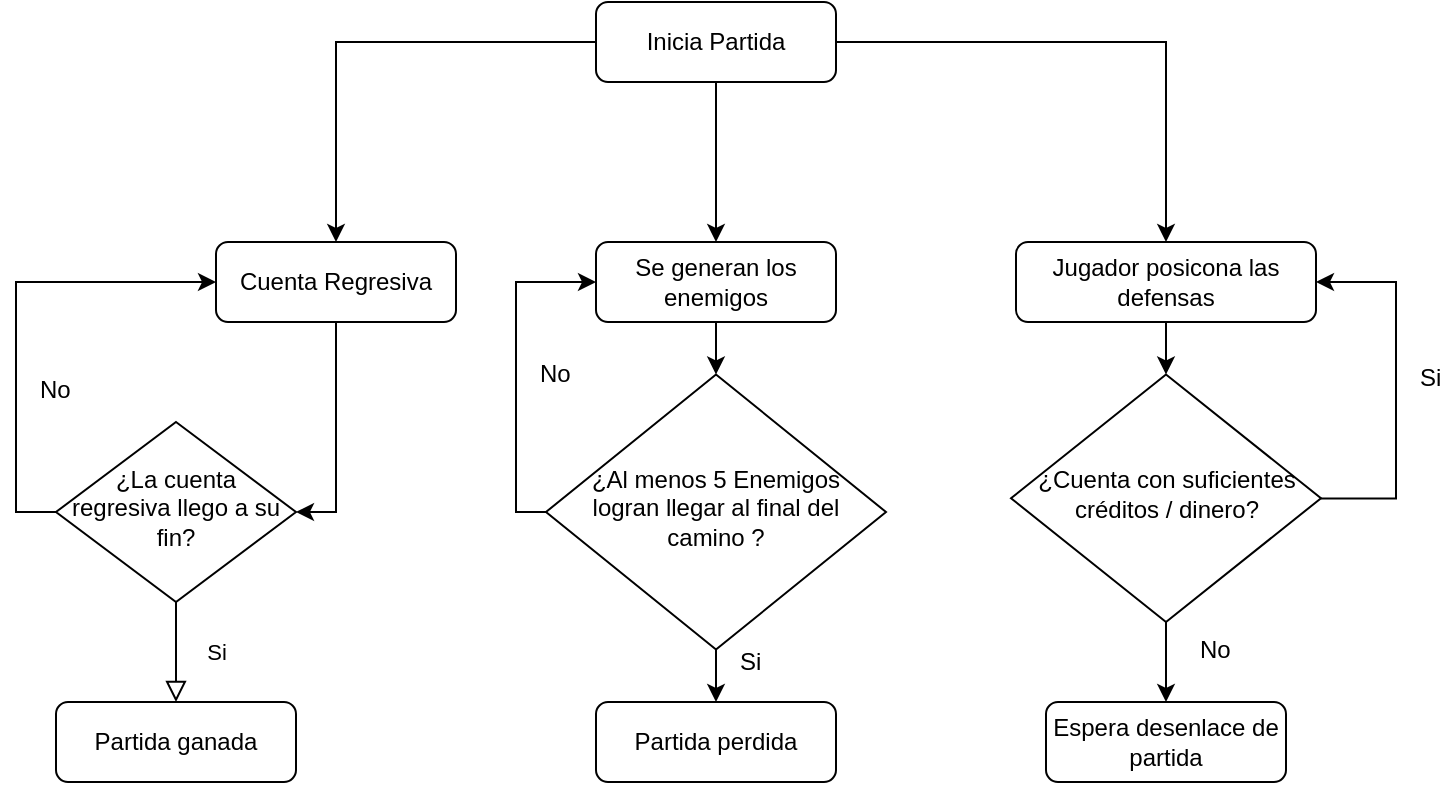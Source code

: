 <mxfile version="18.0.7" type="device"><diagram id="C5RBs43oDa-KdzZeNtuy" name="Page-1"><mxGraphModel dx="1185" dy="588" grid="1" gridSize="10" guides="1" tooltips="1" connect="1" arrows="1" fold="1" page="1" pageScale="1" pageWidth="827" pageHeight="1169" math="0" shadow="0"><root><mxCell id="WIyWlLk6GJQsqaUBKTNV-0"/><mxCell id="WIyWlLk6GJQsqaUBKTNV-1" parent="WIyWlLk6GJQsqaUBKTNV-0"/><mxCell id="D-uHgHjFnmeuKl_qLOex-3" style="edgeStyle=orthogonalEdgeStyle;rounded=0;orthogonalLoop=1;jettySize=auto;html=1;entryX=0.5;entryY=0;entryDx=0;entryDy=0;labelBackgroundColor=none;fontSize=12;" edge="1" parent="WIyWlLk6GJQsqaUBKTNV-1" source="WIyWlLk6GJQsqaUBKTNV-3" target="WIyWlLk6GJQsqaUBKTNV-12"><mxGeometry relative="1" as="geometry"/></mxCell><mxCell id="D-uHgHjFnmeuKl_qLOex-10" style="edgeStyle=orthogonalEdgeStyle;rounded=0;orthogonalLoop=1;jettySize=auto;html=1;exitX=0;exitY=0.5;exitDx=0;exitDy=0;labelBackgroundColor=none;fontSize=8;fontColor=default;" edge="1" parent="WIyWlLk6GJQsqaUBKTNV-1" source="WIyWlLk6GJQsqaUBKTNV-3" target="WIyWlLk6GJQsqaUBKTNV-7"><mxGeometry relative="1" as="geometry"/></mxCell><mxCell id="D-uHgHjFnmeuKl_qLOex-16" style="edgeStyle=orthogonalEdgeStyle;rounded=0;orthogonalLoop=1;jettySize=auto;html=1;labelBackgroundColor=none;fontSize=5;fontColor=default;" edge="1" parent="WIyWlLk6GJQsqaUBKTNV-1" source="WIyWlLk6GJQsqaUBKTNV-3" target="D-uHgHjFnmeuKl_qLOex-14"><mxGeometry relative="1" as="geometry"/></mxCell><mxCell id="WIyWlLk6GJQsqaUBKTNV-3" value="Inicia Partida" style="rounded=1;whiteSpace=wrap;html=1;fontSize=12;glass=0;strokeWidth=1;shadow=0;" parent="WIyWlLk6GJQsqaUBKTNV-1" vertex="1"><mxGeometry x="340" y="90" width="120" height="40" as="geometry"/></mxCell><mxCell id="D-uHgHjFnmeuKl_qLOex-11" style="edgeStyle=orthogonalEdgeStyle;rounded=0;orthogonalLoop=1;jettySize=auto;html=1;exitX=0.5;exitY=1;exitDx=0;exitDy=0;entryX=1;entryY=0.5;entryDx=0;entryDy=0;labelBackgroundColor=none;fontSize=8;fontColor=default;" edge="1" parent="WIyWlLk6GJQsqaUBKTNV-1" source="WIyWlLk6GJQsqaUBKTNV-7" target="WIyWlLk6GJQsqaUBKTNV-10"><mxGeometry relative="1" as="geometry"/></mxCell><mxCell id="WIyWlLk6GJQsqaUBKTNV-7" value="Cuenta Regresiva" style="rounded=1;whiteSpace=wrap;html=1;fontSize=12;glass=0;strokeWidth=1;shadow=0;" parent="WIyWlLk6GJQsqaUBKTNV-1" vertex="1"><mxGeometry x="150" y="210" width="120" height="40" as="geometry"/></mxCell><mxCell id="WIyWlLk6GJQsqaUBKTNV-8" value="Si" style="rounded=0;html=1;jettySize=auto;orthogonalLoop=1;fontSize=11;endArrow=block;endFill=0;endSize=8;strokeWidth=1;shadow=0;labelBackgroundColor=none;edgeStyle=orthogonalEdgeStyle;" parent="WIyWlLk6GJQsqaUBKTNV-1" source="WIyWlLk6GJQsqaUBKTNV-10" target="WIyWlLk6GJQsqaUBKTNV-11" edge="1"><mxGeometry y="20" relative="1" as="geometry"><mxPoint as="offset"/></mxGeometry></mxCell><mxCell id="D-uHgHjFnmeuKl_qLOex-1" value="No" style="edgeStyle=orthogonalEdgeStyle;rounded=0;orthogonalLoop=1;jettySize=auto;html=1;entryX=0;entryY=0.5;entryDx=0;entryDy=0;labelBackgroundColor=none;fontSize=12;align=left;" edge="1" parent="WIyWlLk6GJQsqaUBKTNV-1" source="WIyWlLk6GJQsqaUBKTNV-10" target="WIyWlLk6GJQsqaUBKTNV-7"><mxGeometry x="-0.309" y="-10" relative="1" as="geometry"><Array as="points"><mxPoint x="50" y="345"/><mxPoint x="50" y="230"/></Array><mxPoint as="offset"/></mxGeometry></mxCell><mxCell id="WIyWlLk6GJQsqaUBKTNV-10" value="¿La cuenta regresiva llego a su fin?" style="rhombus;whiteSpace=wrap;html=1;shadow=0;fontFamily=Helvetica;fontSize=12;align=center;strokeWidth=1;spacing=6;spacingTop=-4;" parent="WIyWlLk6GJQsqaUBKTNV-1" vertex="1"><mxGeometry x="70" y="300" width="120" height="90" as="geometry"/></mxCell><mxCell id="WIyWlLk6GJQsqaUBKTNV-11" value="Partida ganada" style="rounded=1;whiteSpace=wrap;html=1;fontSize=12;glass=0;strokeWidth=1;shadow=0;" parent="WIyWlLk6GJQsqaUBKTNV-1" vertex="1"><mxGeometry x="70" y="440" width="120" height="40" as="geometry"/></mxCell><mxCell id="D-uHgHjFnmeuKl_qLOex-8" style="edgeStyle=orthogonalEdgeStyle;rounded=0;orthogonalLoop=1;jettySize=auto;html=1;entryX=0.5;entryY=0;entryDx=0;entryDy=0;labelBackgroundColor=none;fontSize=8;fontColor=default;" edge="1" parent="WIyWlLk6GJQsqaUBKTNV-1" source="WIyWlLk6GJQsqaUBKTNV-12" target="D-uHgHjFnmeuKl_qLOex-7"><mxGeometry relative="1" as="geometry"/></mxCell><mxCell id="WIyWlLk6GJQsqaUBKTNV-12" value="Se generan los enemigos" style="rounded=1;whiteSpace=wrap;html=1;fontSize=12;glass=0;strokeWidth=1;shadow=0;" parent="WIyWlLk6GJQsqaUBKTNV-1" vertex="1"><mxGeometry x="340" y="210" width="120" height="40" as="geometry"/></mxCell><mxCell id="D-uHgHjFnmeuKl_qLOex-9" value="&lt;font style=&quot;font-size: 12px;&quot;&gt;No&lt;br&gt;&lt;/font&gt;" style="edgeStyle=orthogonalEdgeStyle;rounded=0;orthogonalLoop=1;jettySize=auto;html=1;exitX=0;exitY=0.5;exitDx=0;exitDy=0;entryX=0;entryY=0.5;entryDx=0;entryDy=0;labelBackgroundColor=none;fontSize=8;fontColor=default;align=left;" edge="1" parent="WIyWlLk6GJQsqaUBKTNV-1" source="D-uHgHjFnmeuKl_qLOex-7" target="WIyWlLk6GJQsqaUBKTNV-12"><mxGeometry x="-0.006" y="-10" relative="1" as="geometry"><Array as="points"><mxPoint x="300" y="345"/><mxPoint x="300" y="230"/></Array><mxPoint as="offset"/></mxGeometry></mxCell><mxCell id="D-uHgHjFnmeuKl_qLOex-13" value="Si" style="edgeStyle=orthogonalEdgeStyle;rounded=0;orthogonalLoop=1;jettySize=auto;html=1;exitX=0.5;exitY=1;exitDx=0;exitDy=0;entryX=0.5;entryY=0;entryDx=0;entryDy=0;labelBackgroundColor=none;fontSize=12;fontColor=default;align=left;" edge="1" parent="WIyWlLk6GJQsqaUBKTNV-1" source="D-uHgHjFnmeuKl_qLOex-7" target="D-uHgHjFnmeuKl_qLOex-12"><mxGeometry x="-0.524" y="10" relative="1" as="geometry"><mxPoint as="offset"/></mxGeometry></mxCell><mxCell id="D-uHgHjFnmeuKl_qLOex-7" value="&lt;font style=&quot;font-size: 12px;&quot;&gt;¿Al menos 5 Enemigos logran llegar al final del camino ?&lt;/font&gt;" style="rhombus;shadow=0;fontFamily=Helvetica;fontSize=12;align=center;strokeWidth=1;spacing=6;spacingTop=-4;whiteSpace=wrap;verticalAlign=middle;labelBackgroundColor=none;labelBorderColor=none;html=1;fontColor=default;horizontal=1;" vertex="1" parent="WIyWlLk6GJQsqaUBKTNV-1"><mxGeometry x="315" y="276.25" width="170" height="137.5" as="geometry"/></mxCell><mxCell id="D-uHgHjFnmeuKl_qLOex-12" value="Partida perdida" style="rounded=1;whiteSpace=wrap;html=1;fontSize=12;glass=0;strokeWidth=1;shadow=0;" vertex="1" parent="WIyWlLk6GJQsqaUBKTNV-1"><mxGeometry x="340" y="440" width="120" height="40" as="geometry"/></mxCell><mxCell id="D-uHgHjFnmeuKl_qLOex-17" style="edgeStyle=orthogonalEdgeStyle;rounded=0;orthogonalLoop=1;jettySize=auto;html=1;exitX=0.5;exitY=1;exitDx=0;exitDy=0;entryX=0.5;entryY=0;entryDx=0;entryDy=0;labelBackgroundColor=none;fontSize=5;fontColor=default;" edge="1" parent="WIyWlLk6GJQsqaUBKTNV-1" source="D-uHgHjFnmeuKl_qLOex-14" target="D-uHgHjFnmeuKl_qLOex-15"><mxGeometry relative="1" as="geometry"/></mxCell><mxCell id="D-uHgHjFnmeuKl_qLOex-14" value="Jugador posicona las defensas" style="rounded=1;whiteSpace=wrap;html=1;fontSize=12;glass=0;strokeWidth=1;shadow=0;" vertex="1" parent="WIyWlLk6GJQsqaUBKTNV-1"><mxGeometry x="550" y="210" width="150" height="40" as="geometry"/></mxCell><mxCell id="D-uHgHjFnmeuKl_qLOex-18" value="&lt;font style=&quot;font-size: 12px;&quot;&gt;Si&lt;/font&gt;" style="edgeStyle=orthogonalEdgeStyle;rounded=0;orthogonalLoop=1;jettySize=auto;html=1;entryX=1;entryY=0.5;entryDx=0;entryDy=0;labelBackgroundColor=none;fontSize=5;fontColor=default;align=left;" edge="1" parent="WIyWlLk6GJQsqaUBKTNV-1" source="D-uHgHjFnmeuKl_qLOex-15" target="D-uHgHjFnmeuKl_qLOex-14"><mxGeometry x="0.056" y="-10" relative="1" as="geometry"><Array as="points"><mxPoint x="740" y="338"/><mxPoint x="740" y="230"/></Array><mxPoint as="offset"/></mxGeometry></mxCell><mxCell id="D-uHgHjFnmeuKl_qLOex-22" style="edgeStyle=orthogonalEdgeStyle;rounded=0;orthogonalLoop=1;jettySize=auto;html=1;exitX=0.5;exitY=1;exitDx=0;exitDy=0;labelBackgroundColor=none;fontSize=12;fontColor=default;" edge="1" parent="WIyWlLk6GJQsqaUBKTNV-1" source="D-uHgHjFnmeuKl_qLOex-15" target="D-uHgHjFnmeuKl_qLOex-21"><mxGeometry relative="1" as="geometry"/></mxCell><mxCell id="D-uHgHjFnmeuKl_qLOex-23" value="No" style="edgeLabel;html=1;align=left;verticalAlign=middle;resizable=0;points=[];fontSize=12;fontColor=default;" vertex="1" connectable="0" parent="D-uHgHjFnmeuKl_qLOex-22"><mxGeometry x="-0.221" relative="1" as="geometry"><mxPoint x="15" y="-2" as="offset"/></mxGeometry></mxCell><mxCell id="D-uHgHjFnmeuKl_qLOex-15" value="&lt;font style=&quot;font-size: 12px;&quot;&gt;¿Cuenta con suficientes créditos / dinero?&lt;/font&gt;" style="rhombus;shadow=0;fontFamily=Helvetica;fontSize=12;align=center;strokeWidth=1;spacing=6;spacingTop=-4;whiteSpace=wrap;verticalAlign=middle;labelBackgroundColor=none;labelBorderColor=none;html=1;fontColor=default;horizontal=1;" vertex="1" parent="WIyWlLk6GJQsqaUBKTNV-1"><mxGeometry x="547.5" y="276.25" width="155" height="123.75" as="geometry"/></mxCell><mxCell id="D-uHgHjFnmeuKl_qLOex-21" value="Espera desenlace de partida" style="rounded=1;whiteSpace=wrap;html=1;fontSize=12;glass=0;strokeWidth=1;shadow=0;" vertex="1" parent="WIyWlLk6GJQsqaUBKTNV-1"><mxGeometry x="565" y="440" width="120" height="40" as="geometry"/></mxCell></root></mxGraphModel></diagram></mxfile>